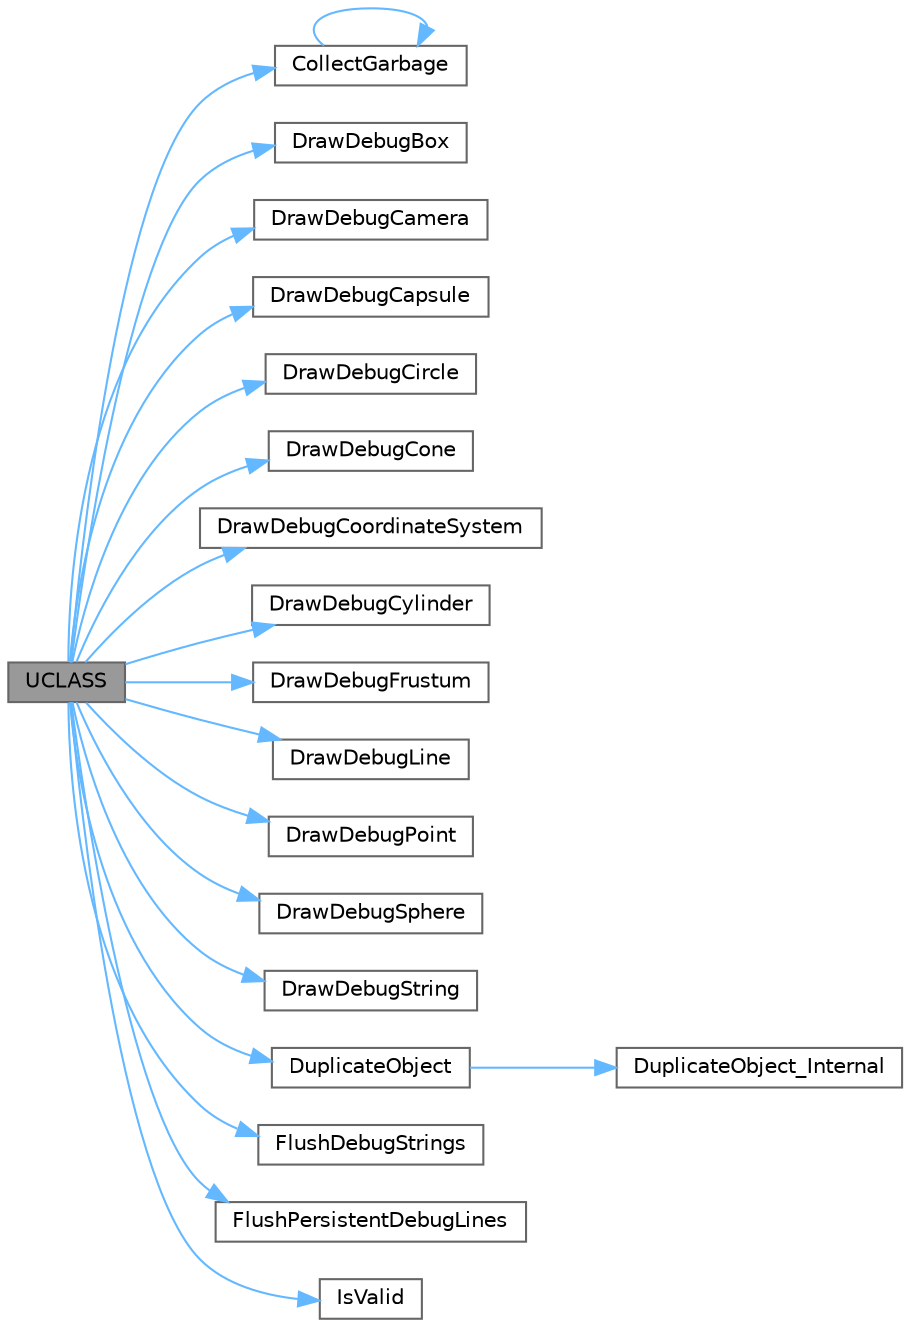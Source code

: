 digraph "UCLASS"
{
 // INTERACTIVE_SVG=YES
 // LATEX_PDF_SIZE
  bgcolor="transparent";
  edge [fontname=Helvetica,fontsize=10,labelfontname=Helvetica,labelfontsize=10];
  node [fontname=Helvetica,fontsize=10,shape=box,height=0.2,width=0.4];
  rankdir="LR";
  Node1 [id="Node000001",label="UCLASS",height=0.2,width=0.4,color="gray40", fillcolor="grey60", style="filled", fontcolor="black",tooltip=" "];
  Node1 -> Node2 [id="edge1_Node000001_Node000002",color="steelblue1",style="solid",tooltip=" "];
  Node2 [id="Node000002",label="CollectGarbage",height=0.2,width=0.4,color="grey40", fillcolor="white", style="filled",URL="$d0/da9/UObjectGlobals_8h.html#a7d2f6c459f54b30cb64433f83e6f4c94",tooltip="Deletes all unreferenced objects, keeping objects that have any of the passed in KeepFlags set."];
  Node2 -> Node2 [id="edge2_Node000002_Node000002",color="steelblue1",style="solid",tooltip=" "];
  Node1 -> Node3 [id="edge3_Node000001_Node000003",color="steelblue1",style="solid",tooltip=" "];
  Node3 [id="Node000003",label="DrawDebugBox",height=0.2,width=0.4,color="grey40", fillcolor="white", style="filled",URL="$d9/d46/DrawDebugHelpers_8h.html#ade3acf801fba6c479b424150b203c977",tooltip="Draw a debug box."];
  Node1 -> Node4 [id="edge4_Node000001_Node000004",color="steelblue1",style="solid",tooltip=" "];
  Node4 [id="Node000004",label="DrawDebugCamera",height=0.2,width=0.4,color="grey40", fillcolor="white", style="filled",URL="$d9/d46/DrawDebugHelpers_8h.html#a67fab119afaa78ae6c1c753b32a68d63",tooltip="Draw a debug camera shape."];
  Node1 -> Node5 [id="edge5_Node000001_Node000005",color="steelblue1",style="solid",tooltip=" "];
  Node5 [id="Node000005",label="DrawDebugCapsule",height=0.2,width=0.4,color="grey40", fillcolor="white", style="filled",URL="$d9/d46/DrawDebugHelpers_8h.html#ab94f3a96c648aa7c1db00cf0c0b44a9b",tooltip="Draw a capsule using the LineBatcher."];
  Node1 -> Node6 [id="edge6_Node000001_Node000006",color="steelblue1",style="solid",tooltip=" "];
  Node6 [id="Node000006",label="DrawDebugCircle",height=0.2,width=0.4,color="grey40", fillcolor="white", style="filled",URL="$d9/d46/DrawDebugHelpers_8h.html#a97b770f10cfcd6a2e3daacbb75c17e04",tooltip="Draw Debug Circle."];
  Node1 -> Node7 [id="edge7_Node000001_Node000007",color="steelblue1",style="solid",tooltip=" "];
  Node7 [id="Node000007",label="DrawDebugCone",height=0.2,width=0.4,color="grey40", fillcolor="white", style="filled",URL="$d9/d46/DrawDebugHelpers_8h.html#a104a253387c533a074f716ec9a74bffc",tooltip="Draw a debug cone."];
  Node1 -> Node8 [id="edge8_Node000001_Node000008",color="steelblue1",style="solid",tooltip=" "];
  Node8 [id="Node000008",label="DrawDebugCoordinateSystem",height=0.2,width=0.4,color="grey40", fillcolor="white", style="filled",URL="$d9/d46/DrawDebugHelpers_8h.html#aacf4ae7e62f0f6408823d8b331119b78",tooltip="Draw Debug coordinate system."];
  Node1 -> Node9 [id="edge9_Node000001_Node000009",color="steelblue1",style="solid",tooltip=" "];
  Node9 [id="Node000009",label="DrawDebugCylinder",height=0.2,width=0.4,color="grey40", fillcolor="white", style="filled",URL="$d9/d46/DrawDebugHelpers_8h.html#ac8ce211087766928e647f38831a88b77",tooltip="Draw a debug cylinder."];
  Node1 -> Node10 [id="edge10_Node000001_Node000010",color="steelblue1",style="solid",tooltip=" "];
  Node10 [id="Node000010",label="DrawDebugFrustum",height=0.2,width=0.4,color="grey40", fillcolor="white", style="filled",URL="$d9/d46/DrawDebugHelpers_8h.html#a3d256cc96f529ee778956aebb4634cc5",tooltip=" "];
  Node1 -> Node11 [id="edge11_Node000001_Node000011",color="steelblue1",style="solid",tooltip=" "];
  Node11 [id="Node000011",label="DrawDebugLine",height=0.2,width=0.4,color="grey40", fillcolor="white", style="filled",URL="$d9/d46/DrawDebugHelpers_8h.html#af2d1a64ad88c0ba95b066e6249b59f2a",tooltip="Draw a debug line."];
  Node1 -> Node12 [id="edge12_Node000001_Node000012",color="steelblue1",style="solid",tooltip=" "];
  Node12 [id="Node000012",label="DrawDebugPoint",height=0.2,width=0.4,color="grey40", fillcolor="white", style="filled",URL="$d9/d46/DrawDebugHelpers_8h.html#a75ec850f1b47bb3a2650ffbb0fac285f",tooltip="Draw a debug point."];
  Node1 -> Node13 [id="edge13_Node000001_Node000013",color="steelblue1",style="solid",tooltip=" "];
  Node13 [id="Node000013",label="DrawDebugSphere",height=0.2,width=0.4,color="grey40", fillcolor="white", style="filled",URL="$d9/d46/DrawDebugHelpers_8h.html#ab13e0b23d1a5de6f8028dce0046a9fe5",tooltip="Draw a debug sphere."];
  Node1 -> Node14 [id="edge14_Node000001_Node000014",color="steelblue1",style="solid",tooltip=" "];
  Node14 [id="Node000014",label="DrawDebugString",height=0.2,width=0.4,color="grey40", fillcolor="white", style="filled",URL="$d9/d46/DrawDebugHelpers_8h.html#a8d505932f6b38059364d970185556f45",tooltip=" "];
  Node1 -> Node15 [id="edge15_Node000001_Node000015",color="steelblue1",style="solid",tooltip=" "];
  Node15 [id="Node000015",label="DuplicateObject",height=0.2,width=0.4,color="grey40", fillcolor="white", style="filled",URL="$d0/da9/UObjectGlobals_8h.html#a8ff72114ad0efa8cddd9ecdb79f4347f",tooltip="Convenience template for duplicating an object."];
  Node15 -> Node16 [id="edge16_Node000015_Node000016",color="steelblue1",style="solid",tooltip=" "];
  Node16 [id="Node000016",label="DuplicateObject_Internal",height=0.2,width=0.4,color="grey40", fillcolor="white", style="filled",URL="$d0/da9/UObjectGlobals_8h.html#adf95f07515015055575c0288aad2a3f5",tooltip="Convenience function for duplicating an object."];
  Node1 -> Node17 [id="edge17_Node000001_Node000017",color="steelblue1",style="solid",tooltip=" "];
  Node17 [id="Node000017",label="FlushDebugStrings",height=0.2,width=0.4,color="grey40", fillcolor="white", style="filled",URL="$d9/d46/DrawDebugHelpers_8h.html#a61a708544af656695753b710cbc71ec1",tooltip=" "];
  Node1 -> Node18 [id="edge18_Node000001_Node000018",color="steelblue1",style="solid",tooltip=" "];
  Node18 [id="Node000018",label="FlushPersistentDebugLines",height=0.2,width=0.4,color="grey40", fillcolor="white", style="filled",URL="$d9/d46/DrawDebugHelpers_8h.html#ae816e969d25f4856a7a56d5b3075eb0f",tooltip="Flush persistent lines."];
  Node1 -> Node19 [id="edge19_Node000001_Node000019",color="steelblue1",style="solid",tooltip=" "];
  Node19 [id="Node000019",label="IsValid",height=0.2,width=0.4,color="grey40", fillcolor="white", style="filled",URL="$d2/d4c/LiveLinkTypes_8h.html#ac532c4b500b1a85ea22217f2c65a70ed",tooltip=" "];
}
